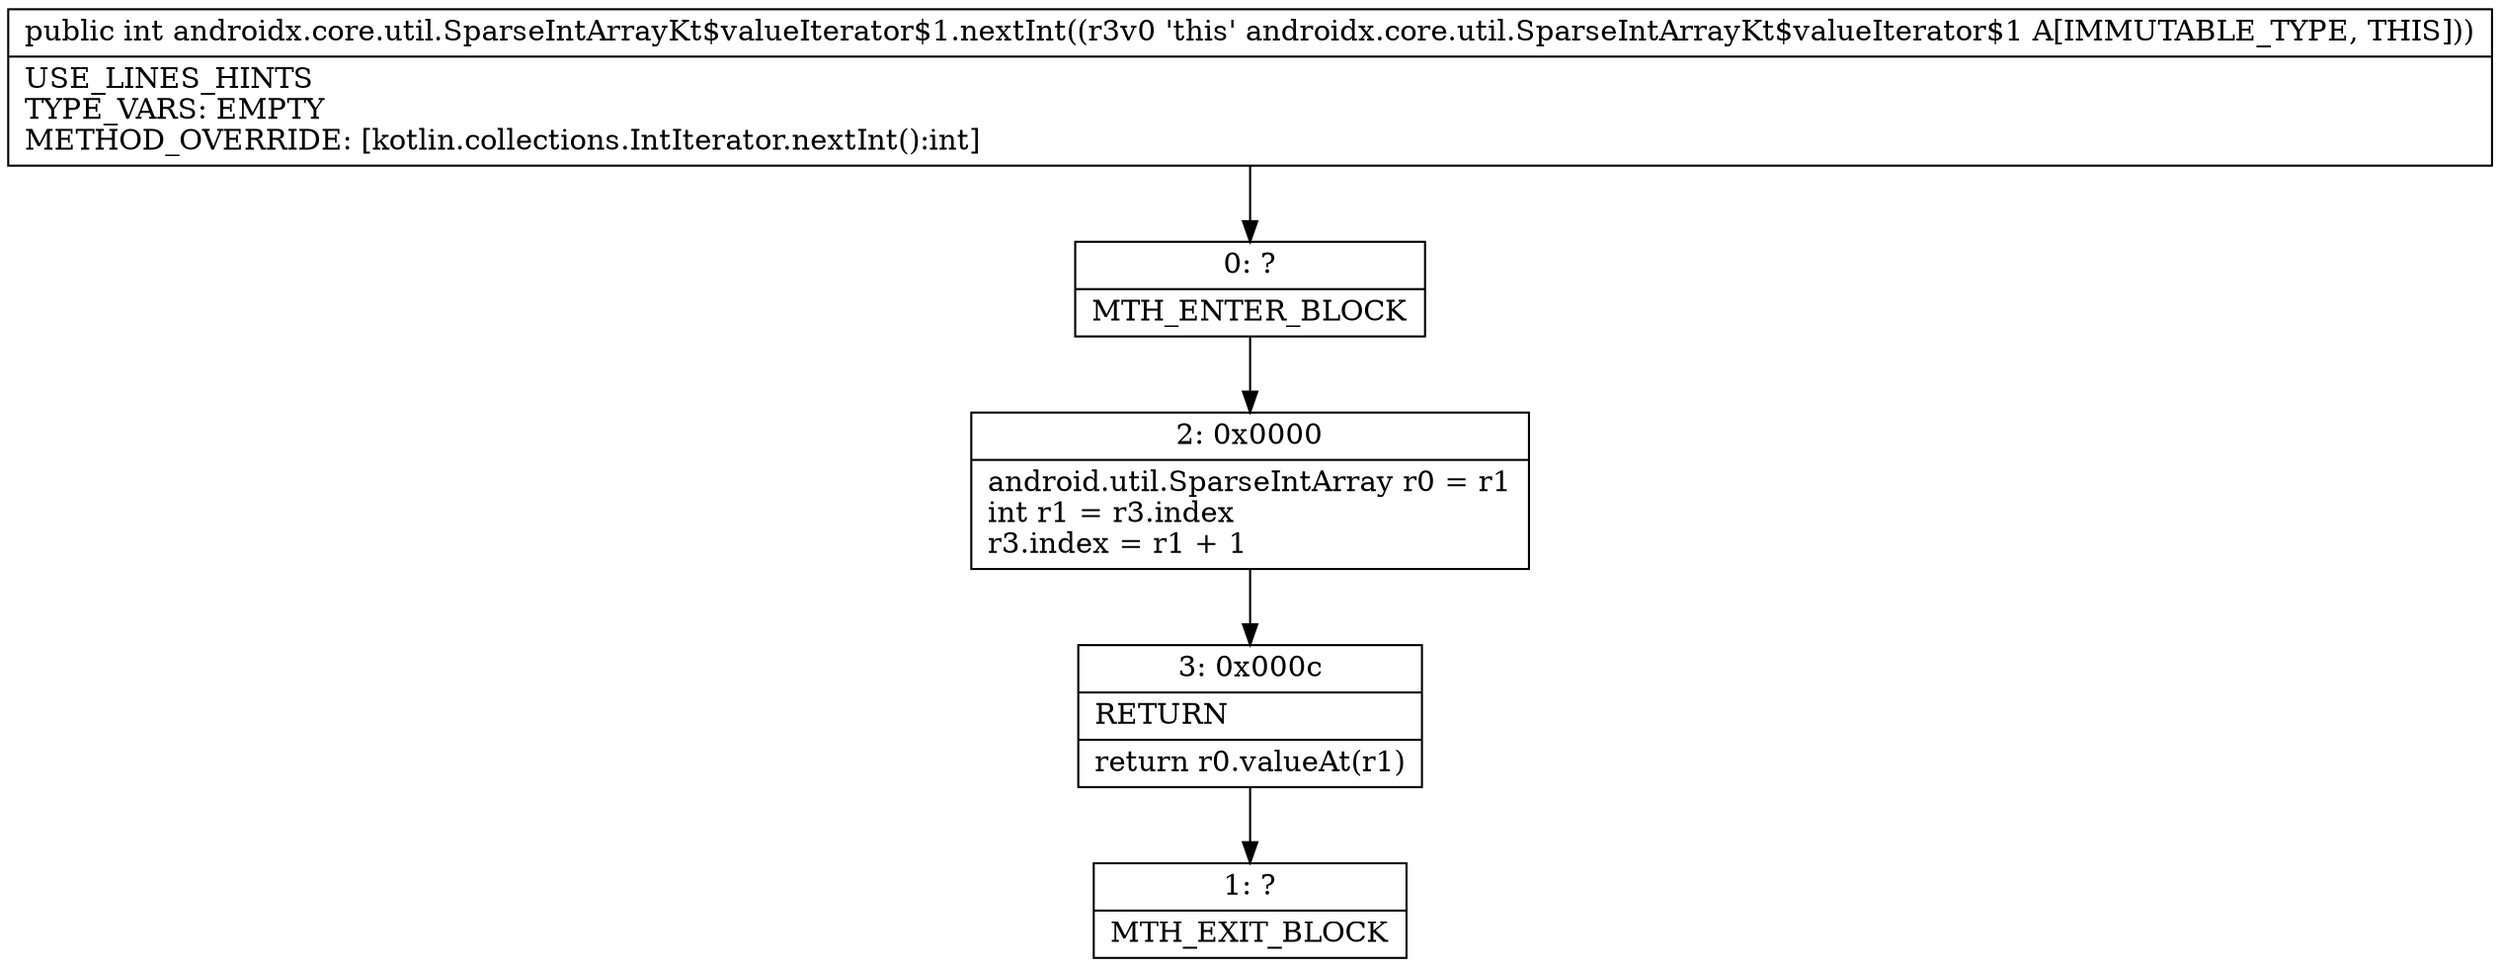 digraph "CFG forandroidx.core.util.SparseIntArrayKt$valueIterator$1.nextInt()I" {
Node_0 [shape=record,label="{0\:\ ?|MTH_ENTER_BLOCK\l}"];
Node_2 [shape=record,label="{2\:\ 0x0000|android.util.SparseIntArray r0 = r1\lint r1 = r3.index\lr3.index = r1 + 1\l}"];
Node_3 [shape=record,label="{3\:\ 0x000c|RETURN\l|return r0.valueAt(r1)\l}"];
Node_1 [shape=record,label="{1\:\ ?|MTH_EXIT_BLOCK\l}"];
MethodNode[shape=record,label="{public int androidx.core.util.SparseIntArrayKt$valueIterator$1.nextInt((r3v0 'this' androidx.core.util.SparseIntArrayKt$valueIterator$1 A[IMMUTABLE_TYPE, THIS]))  | USE_LINES_HINTS\lTYPE_VARS: EMPTY\lMETHOD_OVERRIDE: [kotlin.collections.IntIterator.nextInt():int]\l}"];
MethodNode -> Node_0;Node_0 -> Node_2;
Node_2 -> Node_3;
Node_3 -> Node_1;
}

